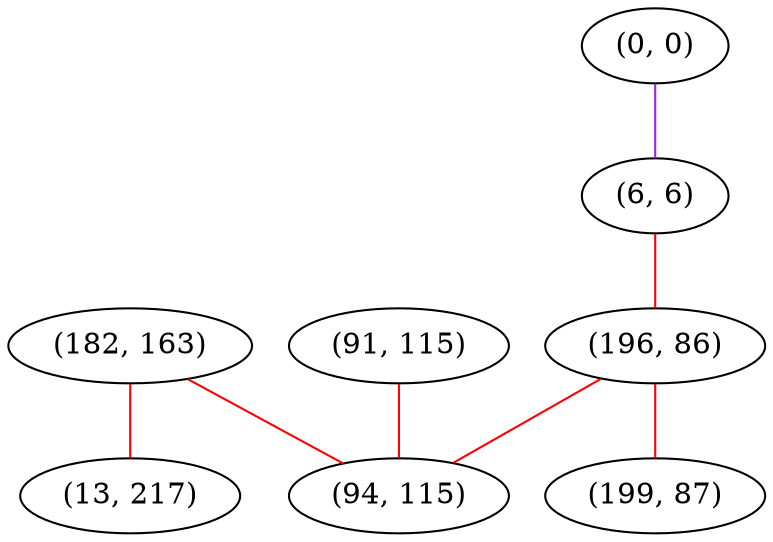 graph "" {
"(182, 163)";
"(0, 0)";
"(6, 6)";
"(13, 217)";
"(91, 115)";
"(196, 86)";
"(94, 115)";
"(199, 87)";
"(182, 163)" -- "(94, 115)"  [color=red, key=0, weight=1];
"(182, 163)" -- "(13, 217)"  [color=red, key=0, weight=1];
"(0, 0)" -- "(6, 6)"  [color=purple, key=0, weight=4];
"(6, 6)" -- "(196, 86)"  [color=red, key=0, weight=1];
"(91, 115)" -- "(94, 115)"  [color=red, key=0, weight=1];
"(196, 86)" -- "(94, 115)"  [color=red, key=0, weight=1];
"(196, 86)" -- "(199, 87)"  [color=red, key=0, weight=1];
}

